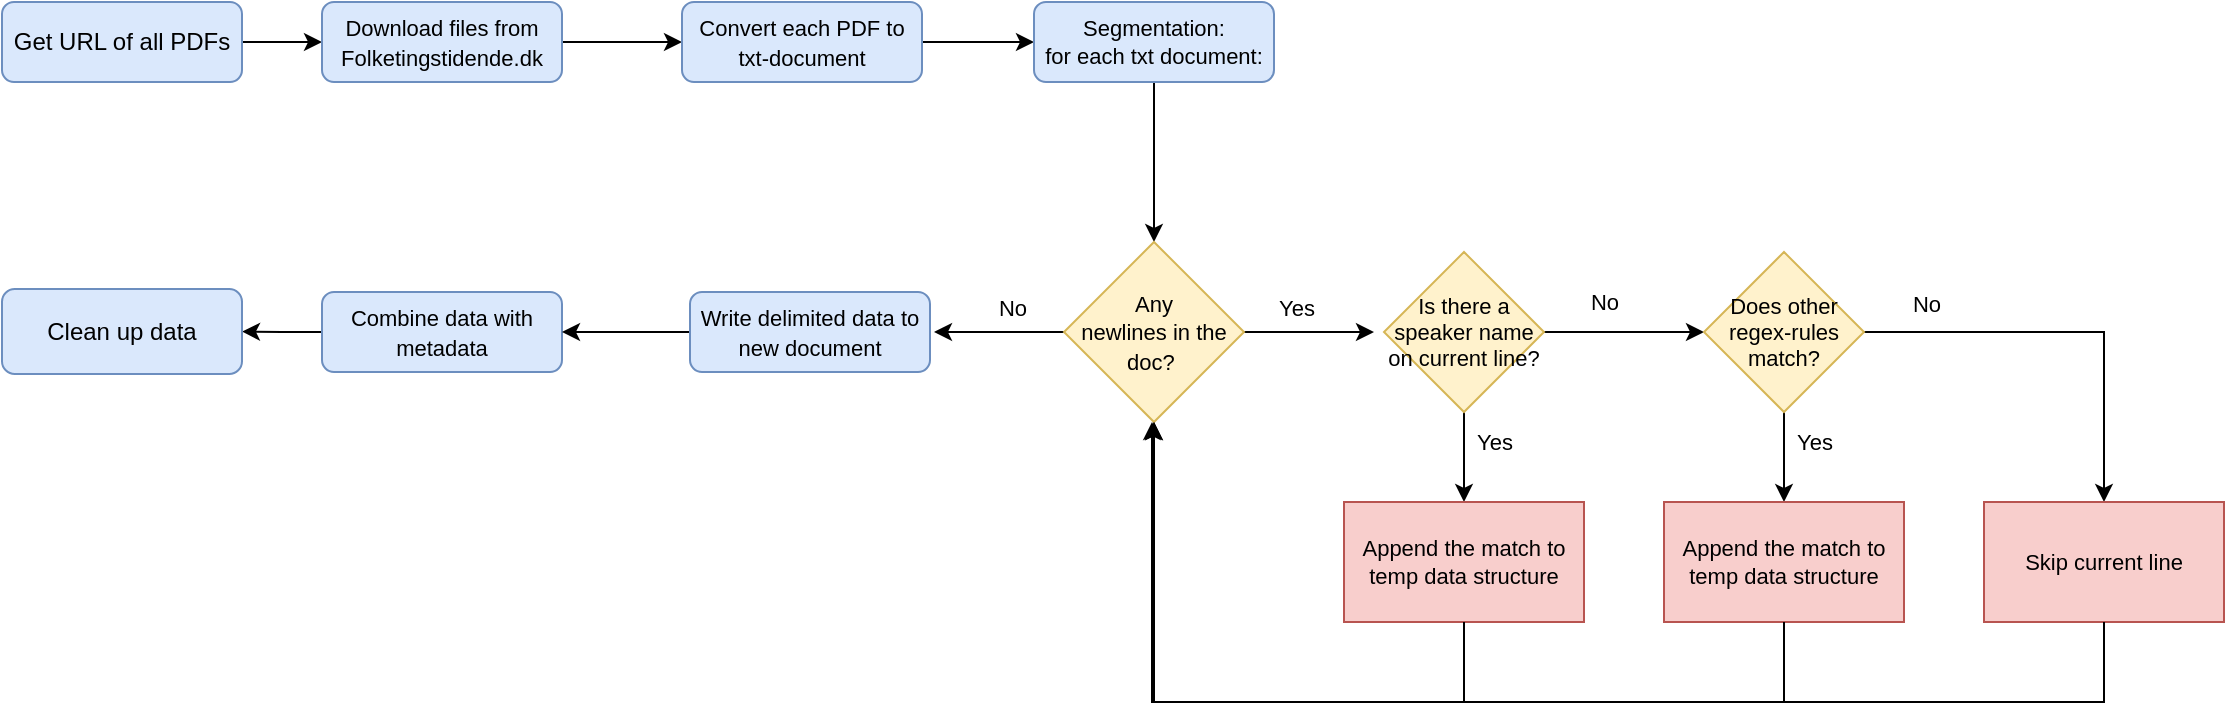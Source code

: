 <mxfile version="15.8.4" type="github"><diagram id="C5RBs43oDa-KdzZeNtuy" name="Page-1"><mxGraphModel dx="926" dy="459" grid="1" gridSize="10" guides="1" tooltips="1" connect="1" arrows="1" fold="1" page="1" pageScale="1" pageWidth="1169" pageHeight="827" math="0" shadow="0"><root><mxCell id="WIyWlLk6GJQsqaUBKTNV-0"/><mxCell id="WIyWlLk6GJQsqaUBKTNV-1" parent="WIyWlLk6GJQsqaUBKTNV-0"/><mxCell id="PvL9muBnpTTsTYWsvFAD-1" value="" style="edgeStyle=orthogonalEdgeStyle;rounded=0;orthogonalLoop=1;jettySize=auto;html=1;" parent="WIyWlLk6GJQsqaUBKTNV-1" source="WIyWlLk6GJQsqaUBKTNV-3" edge="1"><mxGeometry relative="1" as="geometry"><mxPoint x="176" y="60" as="targetPoint"/></mxGeometry></mxCell><mxCell id="WIyWlLk6GJQsqaUBKTNV-3" value="Get URL of all PDFs" style="rounded=1;whiteSpace=wrap;html=1;fontSize=12;glass=0;strokeWidth=1;shadow=0;fillColor=#dae8fc;strokeColor=#6c8ebf;" parent="WIyWlLk6GJQsqaUBKTNV-1" vertex="1"><mxGeometry x="16" y="40" width="120" height="40" as="geometry"/></mxCell><mxCell id="PvL9muBnpTTsTYWsvFAD-3" value="" style="edgeStyle=orthogonalEdgeStyle;rounded=0;orthogonalLoop=1;jettySize=auto;html=1;" parent="WIyWlLk6GJQsqaUBKTNV-1" source="PvL9muBnpTTsTYWsvFAD-0" edge="1"><mxGeometry relative="1" as="geometry"><mxPoint x="356" y="60" as="targetPoint"/></mxGeometry></mxCell><mxCell id="PvL9muBnpTTsTYWsvFAD-0" value="&lt;font style=&quot;font-size: 11px&quot;&gt;Download files from Folketingstidende.dk&lt;/font&gt;" style="whiteSpace=wrap;html=1;rounded=1;shadow=0;strokeWidth=1;glass=0;fillColor=#dae8fc;strokeColor=#6c8ebf;" parent="WIyWlLk6GJQsqaUBKTNV-1" vertex="1"><mxGeometry x="176" y="40" width="120" height="40" as="geometry"/></mxCell><mxCell id="PvL9muBnpTTsTYWsvFAD-43" value="" style="edgeStyle=orthogonalEdgeStyle;rounded=0;orthogonalLoop=1;jettySize=auto;html=1;fontSize=11;" parent="WIyWlLk6GJQsqaUBKTNV-1" source="PvL9muBnpTTsTYWsvFAD-2" target="PvL9muBnpTTsTYWsvFAD-42" edge="1"><mxGeometry relative="1" as="geometry"/></mxCell><mxCell id="PvL9muBnpTTsTYWsvFAD-2" value="&lt;font style=&quot;font-size: 11px&quot;&gt;Convert each PDF to txt-document&lt;/font&gt;" style="whiteSpace=wrap;html=1;rounded=1;shadow=0;strokeWidth=1;glass=0;fillColor=#dae8fc;strokeColor=#6c8ebf;" parent="WIyWlLk6GJQsqaUBKTNV-1" vertex="1"><mxGeometry x="356" y="40" width="120" height="40" as="geometry"/></mxCell><mxCell id="PvL9muBnpTTsTYWsvFAD-34" value="" style="edgeStyle=orthogonalEdgeStyle;rounded=0;orthogonalLoop=1;jettySize=auto;html=1;fontSize=11;exitX=0.5;exitY=1;exitDx=0;exitDy=0;" parent="WIyWlLk6GJQsqaUBKTNV-1" source="PvL9muBnpTTsTYWsvFAD-42" target="PvL9muBnpTTsTYWsvFAD-6" edge="1"><mxGeometry relative="1" as="geometry"><mxPoint x="592.0" y="120" as="sourcePoint"/></mxGeometry></mxCell><mxCell id="PvL9muBnpTTsTYWsvFAD-9" value="" style="edgeStyle=orthogonalEdgeStyle;rounded=0;orthogonalLoop=1;jettySize=auto;html=1;fontSize=11;" parent="WIyWlLk6GJQsqaUBKTNV-1" source="PvL9muBnpTTsTYWsvFAD-6" edge="1"><mxGeometry relative="1" as="geometry"><mxPoint x="702" y="205" as="targetPoint"/></mxGeometry></mxCell><mxCell id="PvL9muBnpTTsTYWsvFAD-12" value="" style="edgeStyle=orthogonalEdgeStyle;rounded=0;orthogonalLoop=1;jettySize=auto;html=1;fontSize=11;" parent="WIyWlLk6GJQsqaUBKTNV-1" source="PvL9muBnpTTsTYWsvFAD-6" edge="1"><mxGeometry relative="1" as="geometry"><mxPoint x="482" y="205" as="targetPoint"/></mxGeometry></mxCell><mxCell id="PvL9muBnpTTsTYWsvFAD-6" value="&lt;font style=&quot;font-size: 11px&quot;&gt;Any&lt;br&gt;newlines in the doc?&amp;nbsp;&lt;/font&gt;" style="rhombus;whiteSpace=wrap;html=1;fillColor=#fff2cc;strokeColor=#d6b656;" parent="WIyWlLk6GJQsqaUBKTNV-1" vertex="1"><mxGeometry x="547" y="160" width="90" height="90" as="geometry"/></mxCell><mxCell id="PvL9muBnpTTsTYWsvFAD-10" value="Yes" style="text;html=1;align=center;verticalAlign=middle;resizable=0;points=[];autosize=1;strokeColor=none;fillColor=none;fontSize=11;" parent="WIyWlLk6GJQsqaUBKTNV-1" vertex="1"><mxGeometry x="648" y="183" width="30" height="20" as="geometry"/></mxCell><mxCell id="PvL9muBnpTTsTYWsvFAD-13" value="No" style="text;html=1;align=center;verticalAlign=middle;resizable=0;points=[];autosize=1;strokeColor=none;fillColor=none;fontSize=11;" parent="WIyWlLk6GJQsqaUBKTNV-1" vertex="1"><mxGeometry x="506" y="183" width="30" height="20" as="geometry"/></mxCell><mxCell id="PvL9muBnpTTsTYWsvFAD-17" value="" style="edgeStyle=orthogonalEdgeStyle;rounded=0;orthogonalLoop=1;jettySize=auto;html=1;fontSize=11;" parent="WIyWlLk6GJQsqaUBKTNV-1" source="PvL9muBnpTTsTYWsvFAD-15" target="PvL9muBnpTTsTYWsvFAD-16" edge="1"><mxGeometry relative="1" as="geometry"/></mxCell><mxCell id="PvL9muBnpTTsTYWsvFAD-22" value="" style="edgeStyle=orthogonalEdgeStyle;rounded=0;orthogonalLoop=1;jettySize=auto;html=1;fontSize=11;" parent="WIyWlLk6GJQsqaUBKTNV-1" source="PvL9muBnpTTsTYWsvFAD-15" target="PvL9muBnpTTsTYWsvFAD-21" edge="1"><mxGeometry relative="1" as="geometry"/></mxCell><mxCell id="PvL9muBnpTTsTYWsvFAD-15" value="&lt;meta charset=&quot;utf-8&quot;&gt;&lt;span style=&quot;font-family: helvetica; font-size: 11px; font-style: normal; font-weight: 400; letter-spacing: normal; text-align: center; text-indent: 0px; text-transform: none; word-spacing: 0px; display: inline; float: none;&quot;&gt;Is there a speaker name on current line?&lt;/span&gt;" style="rhombus;whiteSpace=wrap;html=1;fontSize=11;fillColor=#fff2cc;strokeColor=#d6b656;labelBackgroundColor=none;fontColor=default;" parent="WIyWlLk6GJQsqaUBKTNV-1" vertex="1"><mxGeometry x="707" y="165" width="80" height="80" as="geometry"/></mxCell><mxCell id="PvL9muBnpTTsTYWsvFAD-20" value="" style="edgeStyle=orthogonalEdgeStyle;rounded=0;orthogonalLoop=1;jettySize=auto;html=1;fontSize=11;entryX=0.5;entryY=0;entryDx=0;entryDy=0;" parent="WIyWlLk6GJQsqaUBKTNV-1" source="PvL9muBnpTTsTYWsvFAD-16" target="PvL9muBnpTTsTYWsvFAD-25" edge="1"><mxGeometry relative="1" as="geometry"><mxPoint x="1027" y="205" as="targetPoint"/></mxGeometry></mxCell><mxCell id="PvL9muBnpTTsTYWsvFAD-24" value="" style="edgeStyle=orthogonalEdgeStyle;rounded=0;orthogonalLoop=1;jettySize=auto;html=1;fontSize=11;" parent="WIyWlLk6GJQsqaUBKTNV-1" source="PvL9muBnpTTsTYWsvFAD-16" target="PvL9muBnpTTsTYWsvFAD-23" edge="1"><mxGeometry relative="1" as="geometry"/></mxCell><mxCell id="PvL9muBnpTTsTYWsvFAD-16" value="&lt;span style=&quot;font-family: helvetica; font-size: 11px; font-style: normal; font-weight: 400; letter-spacing: normal; text-align: center; text-indent: 0px; text-transform: none; word-spacing: 0px; display: inline; float: none;&quot;&gt;Does other regex-rules match?&lt;/span&gt;" style="rhombus;whiteSpace=wrap;html=1;fontSize=11;fillColor=#fff2cc;strokeColor=#d6b656;fontColor=default;labelBackgroundColor=none;" parent="WIyWlLk6GJQsqaUBKTNV-1" vertex="1"><mxGeometry x="867" y="165" width="80" height="80" as="geometry"/></mxCell><mxCell id="PvL9muBnpTTsTYWsvFAD-18" value="No" style="text;html=1;align=center;verticalAlign=middle;resizable=0;points=[];autosize=1;strokeColor=none;fillColor=none;fontSize=11;" parent="WIyWlLk6GJQsqaUBKTNV-1" vertex="1"><mxGeometry x="802" y="180" width="30" height="20" as="geometry"/></mxCell><mxCell id="PvL9muBnpTTsTYWsvFAD-21" value="Append the match to temp data structure" style="whiteSpace=wrap;html=1;fontSize=11;fillColor=#f8cecc;strokeColor=#b85450;" parent="WIyWlLk6GJQsqaUBKTNV-1" vertex="1"><mxGeometry x="687" y="290" width="120" height="60" as="geometry"/></mxCell><mxCell id="PvL9muBnpTTsTYWsvFAD-23" value="Append the match to temp data structure" style="whiteSpace=wrap;html=1;fontSize=11;fillColor=#f8cecc;strokeColor=#b85450;" parent="WIyWlLk6GJQsqaUBKTNV-1" vertex="1"><mxGeometry x="847" y="290" width="120" height="60" as="geometry"/></mxCell><mxCell id="PvL9muBnpTTsTYWsvFAD-25" value="Skip current line" style="whiteSpace=wrap;html=1;fontSize=11;fillColor=#f8cecc;strokeColor=#b85450;" parent="WIyWlLk6GJQsqaUBKTNV-1" vertex="1"><mxGeometry x="1007" y="290" width="120" height="60" as="geometry"/></mxCell><mxCell id="PvL9muBnpTTsTYWsvFAD-27" value="" style="endArrow=classic;html=1;rounded=0;fontSize=11;exitX=0.5;exitY=1;exitDx=0;exitDy=0;entryX=0.5;entryY=1;entryDx=0;entryDy=0;" parent="WIyWlLk6GJQsqaUBKTNV-1" source="PvL9muBnpTTsTYWsvFAD-21" target="PvL9muBnpTTsTYWsvFAD-6" edge="1"><mxGeometry width="50" height="50" relative="1" as="geometry"><mxPoint x="577" y="450" as="sourcePoint"/><mxPoint x="627" y="400" as="targetPoint"/><Array as="points"><mxPoint x="747" y="390"/><mxPoint x="592" y="390"/></Array></mxGeometry></mxCell><mxCell id="PvL9muBnpTTsTYWsvFAD-28" value="" style="endArrow=classic;html=1;rounded=0;fontSize=11;exitX=0.5;exitY=1;exitDx=0;exitDy=0;entryX=0.5;entryY=1;entryDx=0;entryDy=0;" parent="WIyWlLk6GJQsqaUBKTNV-1" source="PvL9muBnpTTsTYWsvFAD-23" edge="1"><mxGeometry width="50" height="50" relative="1" as="geometry"><mxPoint x="747" y="350" as="sourcePoint"/><mxPoint x="592" y="250" as="targetPoint"/><Array as="points"><mxPoint x="907" y="390"/><mxPoint x="592" y="390"/></Array></mxGeometry></mxCell><mxCell id="PvL9muBnpTTsTYWsvFAD-29" value="" style="endArrow=classic;html=1;rounded=0;fontSize=11;exitX=0.5;exitY=1;exitDx=0;exitDy=0;entryX=0.5;entryY=1;entryDx=0;entryDy=0;" parent="WIyWlLk6GJQsqaUBKTNV-1" source="PvL9muBnpTTsTYWsvFAD-25" edge="1"><mxGeometry width="50" height="50" relative="1" as="geometry"><mxPoint x="906" y="350" as="sourcePoint"/><mxPoint x="591" y="250" as="targetPoint"/><Array as="points"><mxPoint x="1067" y="390"/><mxPoint x="591" y="390"/></Array></mxGeometry></mxCell><mxCell id="PvL9muBnpTTsTYWsvFAD-30" value="No" style="text;html=1;align=center;verticalAlign=middle;resizable=0;points=[];autosize=1;strokeColor=none;fillColor=none;fontSize=11;" parent="WIyWlLk6GJQsqaUBKTNV-1" vertex="1"><mxGeometry x="963" y="181" width="30" height="20" as="geometry"/></mxCell><mxCell id="PvL9muBnpTTsTYWsvFAD-31" value="Yes" style="text;html=1;align=center;verticalAlign=middle;resizable=0;points=[];autosize=1;strokeColor=none;fillColor=none;fontSize=11;" parent="WIyWlLk6GJQsqaUBKTNV-1" vertex="1"><mxGeometry x="747" y="250" width="30" height="20" as="geometry"/></mxCell><mxCell id="PvL9muBnpTTsTYWsvFAD-32" value="Yes" style="text;html=1;align=center;verticalAlign=middle;resizable=0;points=[];autosize=1;strokeColor=none;fillColor=none;fontSize=11;" parent="WIyWlLk6GJQsqaUBKTNV-1" vertex="1"><mxGeometry x="907" y="250" width="30" height="20" as="geometry"/></mxCell><mxCell id="AJS9uPHMkC8QUkzbIA3e-2" value="" style="edgeStyle=orthogonalEdgeStyle;rounded=0;orthogonalLoop=1;jettySize=auto;html=1;" parent="WIyWlLk6GJQsqaUBKTNV-1" source="PvL9muBnpTTsTYWsvFAD-39" target="AJS9uPHMkC8QUkzbIA3e-1" edge="1"><mxGeometry relative="1" as="geometry"/></mxCell><mxCell id="PvL9muBnpTTsTYWsvFAD-39" value="&lt;font style=&quot;font-size: 11px&quot;&gt;Combine data with metadata&lt;/font&gt;" style="whiteSpace=wrap;html=1;rounded=1;shadow=0;strokeWidth=1;glass=0;fillColor=#dae8fc;strokeColor=#6c8ebf;" parent="WIyWlLk6GJQsqaUBKTNV-1" vertex="1"><mxGeometry x="176" y="185" width="120" height="40" as="geometry"/></mxCell><mxCell id="PvL9muBnpTTsTYWsvFAD-41" value="" style="edgeStyle=orthogonalEdgeStyle;rounded=0;orthogonalLoop=1;jettySize=auto;html=1;fontSize=11;" parent="WIyWlLk6GJQsqaUBKTNV-1" source="PvL9muBnpTTsTYWsvFAD-40" target="PvL9muBnpTTsTYWsvFAD-39" edge="1"><mxGeometry relative="1" as="geometry"/></mxCell><mxCell id="PvL9muBnpTTsTYWsvFAD-40" value="&lt;font style=&quot;font-size: 11px&quot;&gt;Write delimited data to new document&lt;/font&gt;" style="whiteSpace=wrap;html=1;rounded=1;shadow=0;strokeWidth=1;glass=0;fillColor=#dae8fc;strokeColor=#6c8ebf;" parent="WIyWlLk6GJQsqaUBKTNV-1" vertex="1"><mxGeometry x="360" y="185" width="120" height="40" as="geometry"/></mxCell><mxCell id="PvL9muBnpTTsTYWsvFAD-42" value="Segmentation:&lt;br&gt;for each txt document:" style="rounded=1;whiteSpace=wrap;html=1;fontSize=11;fillColor=#dae8fc;strokeColor=#6c8ebf;" parent="WIyWlLk6GJQsqaUBKTNV-1" vertex="1"><mxGeometry x="532" y="40" width="120" height="40" as="geometry"/></mxCell><mxCell id="AJS9uPHMkC8QUkzbIA3e-1" value="Clean up data" style="whiteSpace=wrap;html=1;rounded=1;shadow=0;strokeWidth=1;glass=0;fillColor=#dae8fc;strokeColor=#6c8ebf;" parent="WIyWlLk6GJQsqaUBKTNV-1" vertex="1"><mxGeometry x="16" y="183.5" width="120" height="42.5" as="geometry"/></mxCell></root></mxGraphModel></diagram></mxfile>